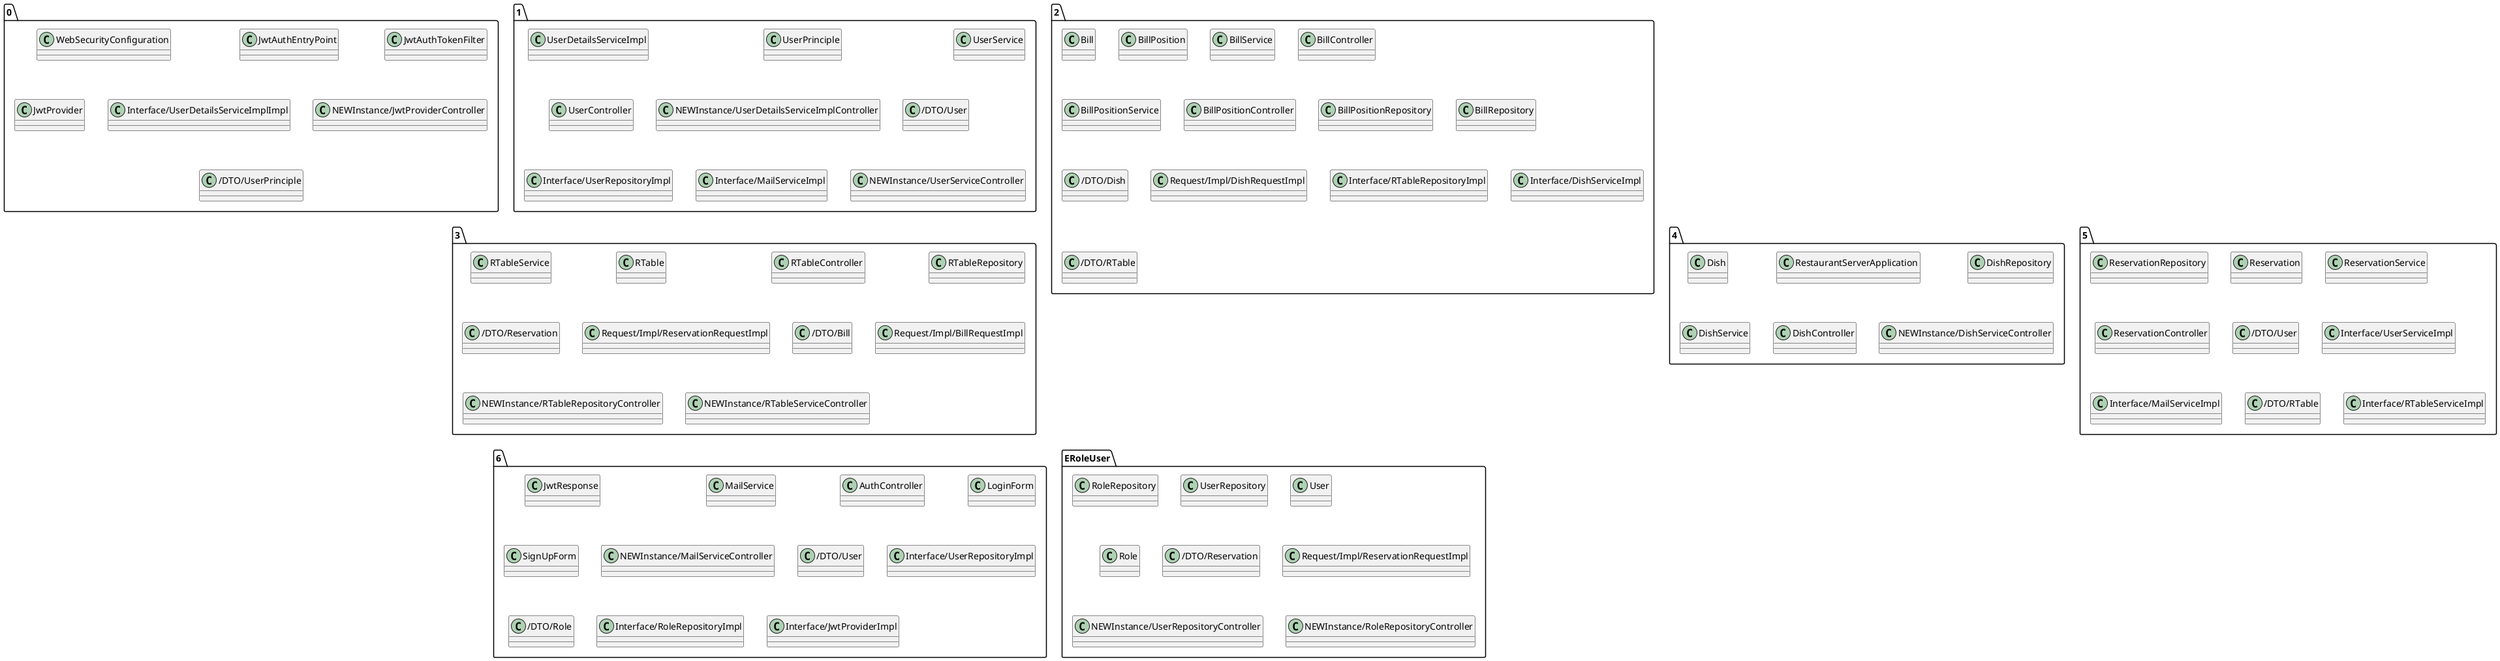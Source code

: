 @startuml
package 0 <<Folder>> {
Class 0.WebSecurityConfiguration {
}
Class 0.JwtAuthEntryPoint {
}
Class 0.JwtAuthTokenFilter {
}
Class 0.JwtProvider {
}
Class 0.Interface/UserDetailsServiceImplImpl {
}
Class 0.Interface/UserDetailsServiceImplImpl {
}
Class 0.NEWInstance/JwtProviderController {
}
Class 0./DTO/UserPrinciple {
}
}
package 1 <<Folder>> {
Class 1.UserDetailsServiceImpl {
}
Class 1.UserPrinciple {
}
Class 1.UserService {
}
Class 1.UserController {
}
Class 1.NEWInstance/UserDetailsServiceImplController {
}
Class 1.NEWInstance/UserDetailsServiceImplController {
}
Class 1./DTO/User {
}
Class 1.Interface/UserRepositoryImpl {
}
Class 1.Interface/UserRepositoryImpl {
}
Class 1.Interface/MailServiceImpl {
}
Class 1.NEWInstance/UserServiceController {
}
}
package 2 <<Folder>> {
Class 2.Bill {
}
Class 2.BillPosition {
}
Class 2.BillService {
}
Class 2.BillController {
}
Class 2.BillPositionService {
}
Class 2.BillPositionController {
}
Class 2.BillPositionRepository {
}
Class 2.BillRepository {
}
Class 2./DTO/Dish {
}
Class 2.Request/Impl/DishRequestImpl {
}
Class 2.Interface/RTableRepositoryImpl {
}
Class 2.Interface/RTableRepositoryImpl {
}
Class 2.Interface/DishServiceImpl {
}
Class 2./DTO/RTable {
}
}
package 3 <<Folder>> {
Class 3.RTableService {
}
Class 3.RTable {
}
Class 3.RTableController {
}
Class 3.RTableRepository {
}
Class 3./DTO/Reservation {
}
Class 3.Request/Impl/ReservationRequestImpl {
}
Class 3./DTO/Bill {
}
Class 3.Request/Impl/BillRequestImpl {
}
Class 3.NEWInstance/RTableRepositoryController {
}
Class 3.NEWInstance/RTableRepositoryController {
}
Class 3.NEWInstance/RTableServiceController {
}
}
package 4 <<Folder>> {
Class 4.Dish {
}
Class 4.RestaurantServerApplication {
}
Class 4.DishRepository {
}
Class 4.DishService {
}
Class 4.DishController {
}
Class 4.NEWInstance/DishServiceController {
}
}
package 5 <<Folder>> {
Class 5.ReservationRepository {
}
Class 5.Reservation {
}
Class 5.ReservationService {
}
Class 5.ReservationController {
}
Class 5./DTO/User {
}
Class 5.Interface/UserServiceImpl {
}
Class 5.Interface/MailServiceImpl {
}
Class 5./DTO/RTable {
}
Class 5.Interface/RTableServiceImpl {
}
}
package 6 <<Folder>> {
Class 6.JwtResponse {
}
Class 6.MailService {
}
Class 6.AuthController {
}
Class 6.LoginForm {
}
Class 6.SignUpForm {
}
Class 6.NEWInstance/MailServiceController {
}
Class 6.NEWInstance/MailServiceController {
}
Class 6./DTO/User {
}
Class 6.Interface/UserRepositoryImpl {
}
Class 6./DTO/Role {
}
Class 6.Interface/RoleRepositoryImpl {
}
Class 6.Interface/JwtProviderImpl {
}
}
package ERoleUser <<Folder>> {
Class ERoleUser.RoleRepository {
}
Class ERoleUser.UserRepository {
}
Class ERoleUser.User {
}
Class ERoleUser.Role {
}
Class ERoleUser./DTO/Reservation {
}
Class ERoleUser.Request/Impl/ReservationRequestImpl {
}
Class ERoleUser.NEWInstance/UserRepositoryController {
}
Class ERoleUser.NEWInstance/UserRepositoryController {
}
Class ERoleUser.NEWInstance/UserRepositoryController {
}
Class ERoleUser.NEWInstance/RoleRepositoryController {
}
}
@enduml
